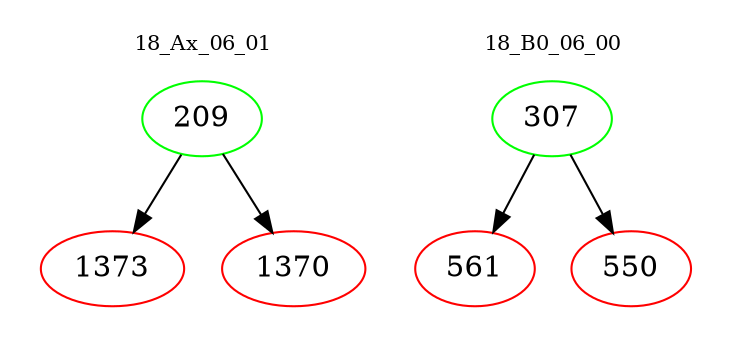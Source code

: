 digraph{
subgraph cluster_0 {
color = white
label = "18_Ax_06_01";
fontsize=10;
T0_209 [label="209", color="green"]
T0_209 -> T0_1373 [color="black"]
T0_1373 [label="1373", color="red"]
T0_209 -> T0_1370 [color="black"]
T0_1370 [label="1370", color="red"]
}
subgraph cluster_1 {
color = white
label = "18_B0_06_00";
fontsize=10;
T1_307 [label="307", color="green"]
T1_307 -> T1_561 [color="black"]
T1_561 [label="561", color="red"]
T1_307 -> T1_550 [color="black"]
T1_550 [label="550", color="red"]
}
}

